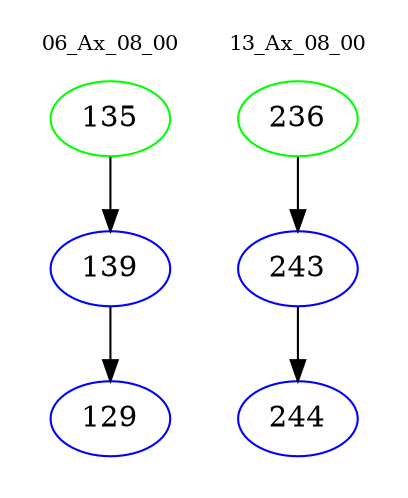 digraph{
subgraph cluster_0 {
color = white
label = "06_Ax_08_00";
fontsize=10;
T0_135 [label="135", color="green"]
T0_135 -> T0_139 [color="black"]
T0_139 [label="139", color="blue"]
T0_139 -> T0_129 [color="black"]
T0_129 [label="129", color="blue"]
}
subgraph cluster_1 {
color = white
label = "13_Ax_08_00";
fontsize=10;
T1_236 [label="236", color="green"]
T1_236 -> T1_243 [color="black"]
T1_243 [label="243", color="blue"]
T1_243 -> T1_244 [color="black"]
T1_244 [label="244", color="blue"]
}
}

